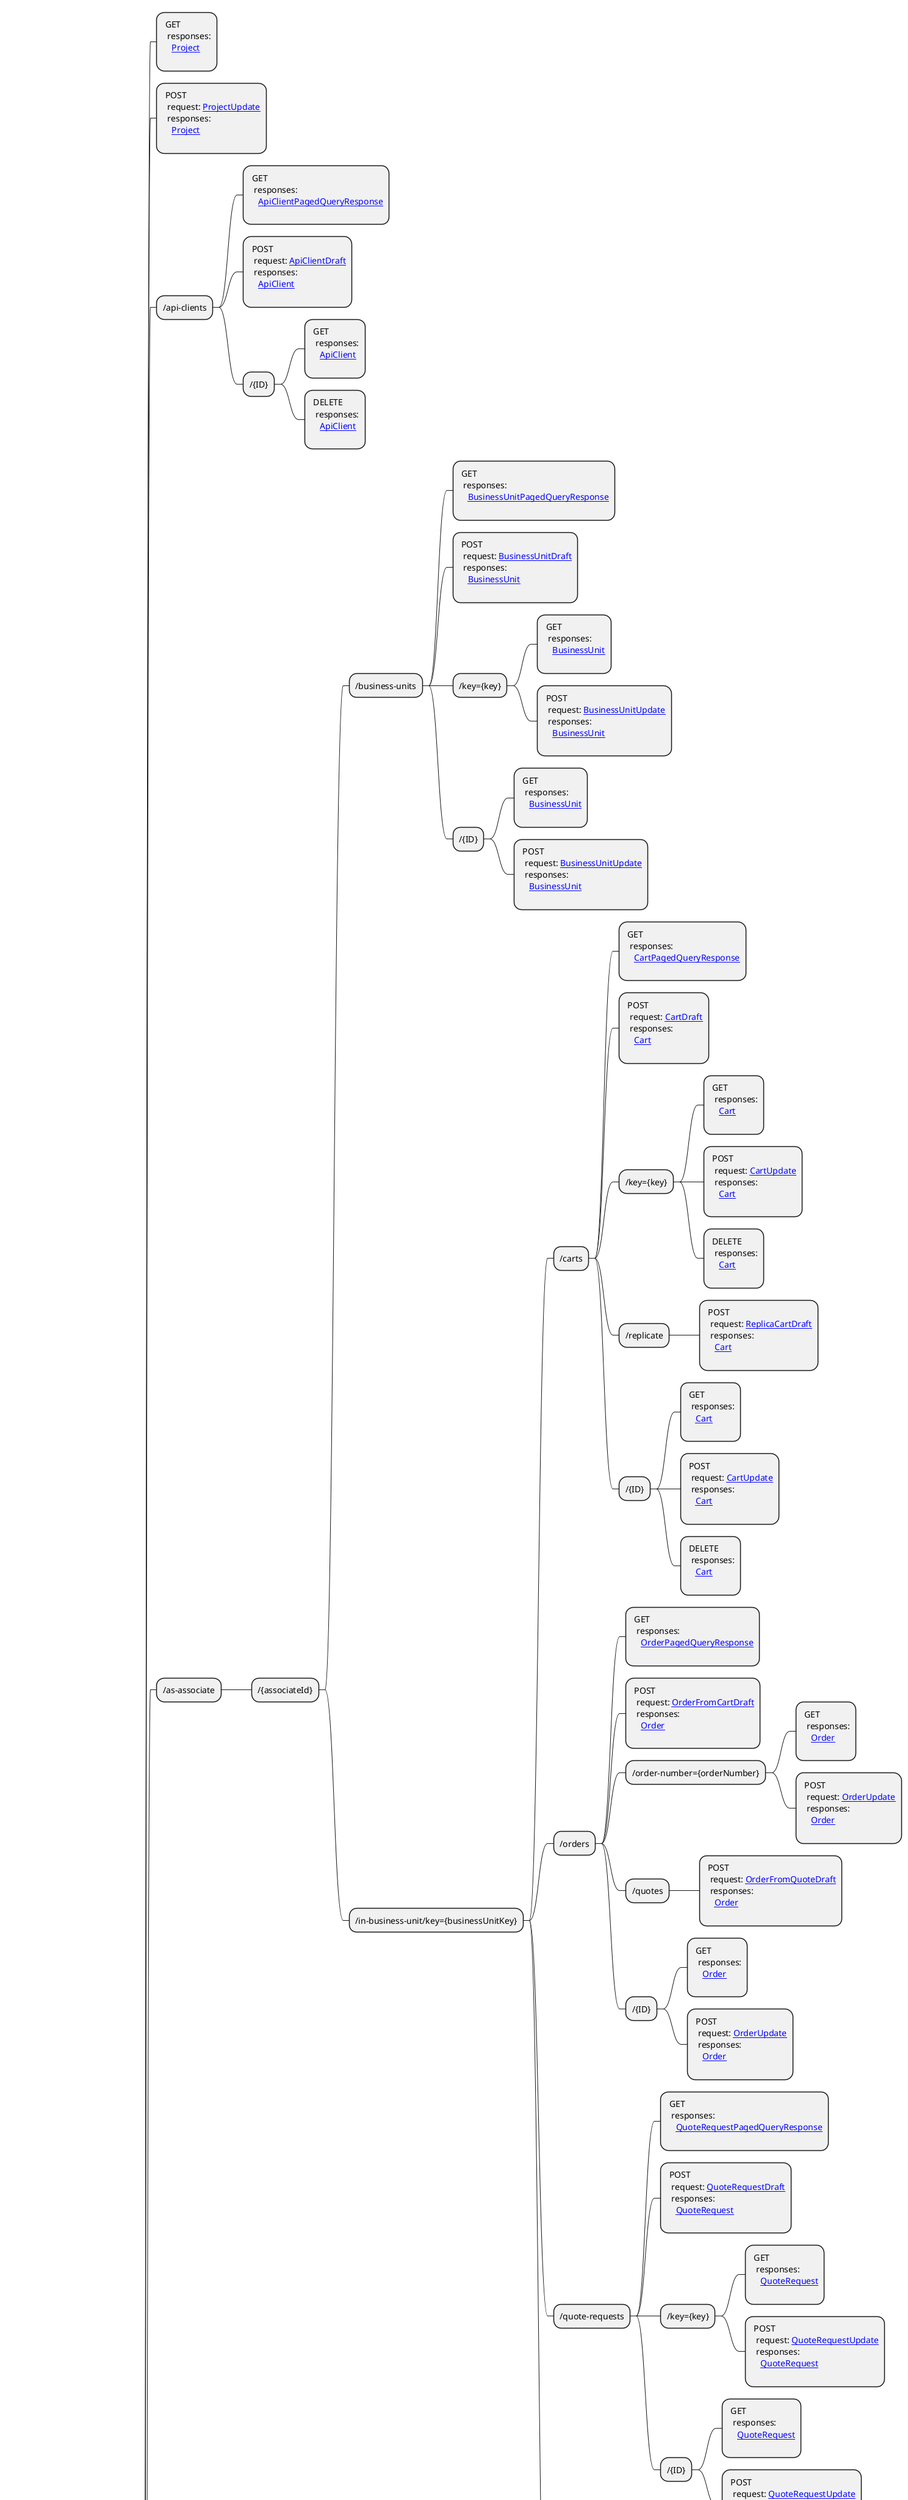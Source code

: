 @startmindmap

* Api
** /{projectKey}
***: GET
  responses:
    [[Project.svg Project]]
;
***: POST
  request: [[ProjectUpdate.svg ProjectUpdate]]
  responses:
    [[Project.svg Project]]
;
*** /api-clients
****: GET
  responses:
    [[ApiClientPagedQueryResponse.svg ApiClientPagedQueryResponse]]
;
****: POST
  request: [[ApiClientDraft.svg ApiClientDraft]]
  responses:
    [[ApiClient.svg ApiClient]]
;
**** /{ID}
*****: GET
  responses:
    [[ApiClient.svg ApiClient]]
;
*****: DELETE
  responses:
    [[ApiClient.svg ApiClient]]
;

*** /as-associate

**** /{associateId}

***** /business-units
******: GET
  responses:
    [[BusinessUnitPagedQueryResponse.svg BusinessUnitPagedQueryResponse]]
;
******: POST
  request: [[BusinessUnitDraft.svg BusinessUnitDraft]]
  responses:
    [[BusinessUnit.svg BusinessUnit]]
;
****** /key={key}
*******: GET
  responses:
    [[BusinessUnit.svg BusinessUnit]]
;
*******: POST
  request: [[BusinessUnitUpdate.svg BusinessUnitUpdate]]
  responses:
    [[BusinessUnit.svg BusinessUnit]]
;

****** /{ID}
*******: GET
  responses:
    [[BusinessUnit.svg BusinessUnit]]
;
*******: POST
  request: [[BusinessUnitUpdate.svg BusinessUnitUpdate]]
  responses:
    [[BusinessUnit.svg BusinessUnit]]
;

***** /in-business-unit/key={businessUnitKey}

****** /carts
*******: GET
  responses:
    [[CartPagedQueryResponse.svg CartPagedQueryResponse]]
;
*******: POST
  request: [[CartDraft.svg CartDraft]]
  responses:
    [[Cart.svg Cart]]
;
******* /key={key}
********: GET
  responses:
    [[Cart.svg Cart]]
;
********: POST
  request: [[CartUpdate.svg CartUpdate]]
  responses:
    [[Cart.svg Cart]]
;
********: DELETE
  responses:
    [[Cart.svg Cart]]
;

******* /replicate
********: POST
  request: [[ReplicaCartDraft.svg ReplicaCartDraft]]
  responses:
    [[Cart.svg Cart]]
;

******* /{ID}
********: GET
  responses:
    [[Cart.svg Cart]]
;
********: POST
  request: [[CartUpdate.svg CartUpdate]]
  responses:
    [[Cart.svg Cart]]
;
********: DELETE
  responses:
    [[Cart.svg Cart]]
;

****** /orders
*******: GET
  responses:
    [[OrderPagedQueryResponse.svg OrderPagedQueryResponse]]
;
*******: POST
  request: [[OrderFromCartDraft.svg OrderFromCartDraft]]
  responses:
    [[Order.svg Order]]
;
******* /order-number={orderNumber}
********: GET
  responses:
    [[Order.svg Order]]
;
********: POST
  request: [[OrderUpdate.svg OrderUpdate]]
  responses:
    [[Order.svg Order]]
;

******* /quotes
********: POST
  request: [[OrderFromQuoteDraft.svg OrderFromQuoteDraft]]
  responses:
    [[Order.svg Order]]
;

******* /{ID}
********: GET
  responses:
    [[Order.svg Order]]
;
********: POST
  request: [[OrderUpdate.svg OrderUpdate]]
  responses:
    [[Order.svg Order]]
;

****** /quote-requests
*******: GET
  responses:
    [[QuoteRequestPagedQueryResponse.svg QuoteRequestPagedQueryResponse]]
;
*******: POST
  request: [[QuoteRequestDraft.svg QuoteRequestDraft]]
  responses:
    [[QuoteRequest.svg QuoteRequest]]
;
******* /key={key}
********: GET
  responses:
    [[QuoteRequest.svg QuoteRequest]]
;
********: POST
  request: [[QuoteRequestUpdate.svg QuoteRequestUpdate]]
  responses:
    [[QuoteRequest.svg QuoteRequest]]
;

******* /{ID}
********: GET
  responses:
    [[QuoteRequest.svg QuoteRequest]]
;
********: POST
  request: [[QuoteRequestUpdate.svg QuoteRequestUpdate]]
  responses:
    [[QuoteRequest.svg QuoteRequest]]
;

****** /quotes
*******: GET
  responses:
    [[QuotePagedQueryResponse.svg QuotePagedQueryResponse]]
;
******* /key={key}
********: GET
  responses:
    [[Quote.svg Quote]]
;
********: POST
  request: [[QuoteUpdate.svg QuoteUpdate]]
  responses:
    [[Quote.svg Quote]]
;

******* /{ID}
********: GET
  responses:
    [[Quote.svg Quote]]
;
********: POST
  request: [[QuoteUpdate.svg QuoteUpdate]]
  responses:
    [[Quote.svg Quote]]
;

*** /associate-roles
****: GET
  responses:
    [[AssociateRolePagedQueryResponse.svg AssociateRolePagedQueryResponse]]
;
****: POST
  request: [[AssociateRoleDraft.svg AssociateRoleDraft]]
  responses:
    [[AssociateRole.svg AssociateRole]]
;
**** /key={key}
*****: GET
  responses:
    [[AssociateRole.svg AssociateRole]]
;
*****: POST
  request: [[AssociateRoleUpdate.svg AssociateRoleUpdate]]
  responses:
    [[AssociateRole.svg AssociateRole]]
;
*****: DELETE
  responses:
    [[AssociateRole.svg AssociateRole]]
;

**** /{ID}
*****: GET
  responses:
    [[AssociateRole.svg AssociateRole]]
;
*****: POST
  request: [[AssociateRoleUpdate.svg AssociateRoleUpdate]]
  responses:
    [[AssociateRole.svg AssociateRole]]
;
*****: DELETE
  responses:
    [[AssociateRole.svg AssociateRole]]
;

*** /attribute-groups
****: GET
  responses:
    [[AttributeGroupPagedQueryResponse.svg AttributeGroupPagedQueryResponse]]
;
****: POST
  request: [[AttributeGroupDraft.svg AttributeGroupDraft]]
  responses:
    [[AttributeGroup.svg AttributeGroup]]
;
**** /key={key}
*****: GET
  responses:
    [[AttributeGroup.svg AttributeGroup]]
;
*****: POST
  request: [[AttributeGroupUpdate.svg AttributeGroupUpdate]]
  responses:
    [[AttributeGroup.svg AttributeGroup]]
;
*****: DELETE
  responses:
    [[AttributeGroup.svg AttributeGroup]]
;

**** /{ID}
*****: GET
  responses:
    [[AttributeGroup.svg AttributeGroup]]
;
*****: POST
  request: [[AttributeGroupUpdate.svg AttributeGroupUpdate]]
  responses:
    [[AttributeGroup.svg AttributeGroup]]
;
*****: DELETE
  responses:
    [[AttributeGroup.svg AttributeGroup]]
;

*** /business-units
****: GET
  responses:
    [[BusinessUnitPagedQueryResponse.svg BusinessUnitPagedQueryResponse]]
;
****: POST
  request: [[BusinessUnitDraft.svg BusinessUnitDraft]]
  responses:
    [[BusinessUnit.svg BusinessUnit]]
;
**** /key={key}
*****: GET
  responses:
    [[BusinessUnit.svg BusinessUnit]]
;
*****: POST
  request: [[BusinessUnitUpdate.svg BusinessUnitUpdate]]
  responses:
    [[BusinessUnit.svg BusinessUnit]]
;
*****: DELETE
  responses:
    [[BusinessUnit.svg BusinessUnit]]
;

**** /{ID}
*****: GET
  responses:
    [[BusinessUnit.svg BusinessUnit]]
;
*****: POST
  request: [[BusinessUnitUpdate.svg BusinessUnitUpdate]]
  responses:
    [[BusinessUnit.svg BusinessUnit]]
;
*****: DELETE
  responses:
    [[BusinessUnit.svg BusinessUnit]]
;

*** /cart-discounts
****: GET
  responses:
    [[CartDiscountPagedQueryResponse.svg CartDiscountPagedQueryResponse]]
;
****: POST
  request: [[CartDiscountDraft.svg CartDiscountDraft]]
  responses:
    [[CartDiscount.svg CartDiscount]]
;
**** /key={key}
*****: GET
  responses:
    [[CartDiscount.svg CartDiscount]]
;
*****: POST
  request: [[CartDiscountUpdate.svg CartDiscountUpdate]]
  responses:
    [[CartDiscount.svg CartDiscount]]
;
*****: DELETE
  responses:
    [[CartDiscount.svg CartDiscount]]
;

**** /{ID}
*****: GET
  responses:
    [[CartDiscount.svg CartDiscount]]
;
*****: POST
  request: [[CartDiscountUpdate.svg CartDiscountUpdate]]
  responses:
    [[CartDiscount.svg CartDiscount]]
;
*****: DELETE
  responses:
    [[CartDiscount.svg CartDiscount]]
;

*** /carts
****: GET
  responses:
    [[CartPagedQueryResponse.svg CartPagedQueryResponse]]
;
****: POST
  request: [[CartDraft.svg CartDraft]]
  responses:
    [[Cart.svg Cart]]
;
**** /customer-id={customerId}
*****: GET
  responses:
    [[Cart.svg Cart]]
;

**** /key={key}
*****: GET
  responses:
    [[Cart.svg Cart]]
;
*****: POST
  request: [[CartUpdate.svg CartUpdate]]
  responses:
    [[Cart.svg Cart]]
;
*****: DELETE
  responses:
    [[Cart.svg Cart]]
;

**** /replicate
*****: POST
  request: [[ReplicaCartDraft.svg ReplicaCartDraft]]
  responses:
    [[Cart.svg Cart]]
;

**** /{ID}
*****: GET
  responses:
    [[Cart.svg Cart]]
;
*****: POST
  request: [[CartUpdate.svg CartUpdate]]
  responses:
    [[Cart.svg Cart]]
;
*****: DELETE
  responses:
    [[Cart.svg Cart]]
;

*** /categories
****: GET
  responses:
    [[CategoryPagedQueryResponse.svg CategoryPagedQueryResponse]]
;
****: POST
  request: [[CategoryDraft.svg CategoryDraft]]
  responses:
    [[Category.svg Category]]
;
**** /key={key}
*****: GET
  responses:
    [[Category.svg Category]]
;
*****: POST
  request: [[CategoryUpdate.svg CategoryUpdate]]
  responses:
    [[Category.svg Category]]
;
*****: DELETE
  responses:
    [[Category.svg Category]]
;

**** /{ID}
*****: GET
  responses:
    [[Category.svg Category]]
;
*****: POST
  request: [[CategoryUpdate.svg CategoryUpdate]]
  responses:
    [[Category.svg Category]]
;
*****: DELETE
  responses:
    [[Category.svg Category]]
;

*** /channels
****: GET
  responses:
    [[ChannelPagedQueryResponse.svg ChannelPagedQueryResponse]]
;
****: POST
  request: [[ChannelDraft.svg ChannelDraft]]
  responses:
    [[Channel.svg Channel]]
;
**** /{ID}
*****: GET
  responses:
    [[Channel.svg Channel]]
;
*****: POST
  request: [[ChannelUpdate.svg ChannelUpdate]]
  responses:
    [[Channel.svg Channel]]
;
*****: DELETE
  responses:
    [[Channel.svg Channel]]
;

*** /custom-objects
****: GET
  responses:
    [[CustomObjectPagedQueryResponse.svg CustomObjectPagedQueryResponse]]
;
****: POST
  request: [[CustomObjectDraft.svg CustomObjectDraft]]
  responses:
    [[CustomObject.svg CustomObject]]
;
**** /{container}
*****: GET
  responses:
    [[CustomObjectPagedQueryResponse.svg CustomObjectPagedQueryResponse]]
;

**** /{container}/{key}
*****: GET
  responses:
    [[CustomObject.svg CustomObject]]
;
*****: DELETE
  responses:
    [[CustomObject.svg CustomObject]]
;

*** /customer-groups
****: GET
  responses:
    [[CustomerGroupPagedQueryResponse.svg CustomerGroupPagedQueryResponse]]
;
****: POST
  request: [[CustomerGroupDraft.svg CustomerGroupDraft]]
  responses:
    [[CustomerGroup.svg CustomerGroup]]
;
**** /key={key}
*****: GET
  responses:
    [[CustomerGroup.svg CustomerGroup]]
;
*****: POST
  request: [[CustomerGroupUpdate.svg CustomerGroupUpdate]]
  responses:
    [[CustomerGroup.svg CustomerGroup]]
;
*****: DELETE
  responses:
    [[CustomerGroup.svg CustomerGroup]]
;

**** /{ID}
*****: GET
  responses:
    [[CustomerGroup.svg CustomerGroup]]
;
*****: POST
  request: [[CustomerGroupUpdate.svg CustomerGroupUpdate]]
  responses:
    [[CustomerGroup.svg CustomerGroup]]
;
*****: DELETE
  responses:
    [[CustomerGroup.svg CustomerGroup]]
;

*** /customers
****: GET
  responses:
    [[CustomerPagedQueryResponse.svg CustomerPagedQueryResponse]]
;
****: POST
  request: [[CustomerDraft.svg CustomerDraft]]
  responses:
    [[CustomerSignInResult.svg CustomerSignInResult]]
;
**** /email-token
*****: POST
  request: [[CustomerCreateEmailToken.svg CustomerCreateEmailToken]]
  responses:
    [[CustomerToken.svg CustomerToken]]
;

**** /email-token={emailToken}
*****: GET
  responses:
    [[Customer.svg Customer]]
;

**** /email/confirm
*****: POST
  request: [[CustomerEmailVerify.svg CustomerEmailVerify]]
  responses:
    [[Customer.svg Customer]]
;

**** /key={key}
*****: GET
  responses:
    [[Customer.svg Customer]]
;
*****: POST
  request: [[CustomerUpdate.svg CustomerUpdate]]
  responses:
    [[Customer.svg Customer]]
;
*****: DELETE
  responses:
    [[Customer.svg Customer]]
;

**** /password
*****: POST
  request: [[CustomerChangePassword.svg CustomerChangePassword]]
  responses:
    [[Customer.svg Customer]]
;

**** /password-token
*****: POST
  request: [[CustomerCreatePasswordResetToken.svg CustomerCreatePasswordResetToken]]
  responses:
    [[CustomerToken.svg CustomerToken]]
;

**** /password-token={passwordToken}
*****: GET
  responses:
    [[Customer.svg Customer]]
;

**** /password/reset
*****: POST
  request: [[CustomerResetPassword.svg CustomerResetPassword]]
  responses:
    [[Customer.svg Customer]]
;

**** /{ID}
*****: GET
  responses:
    [[Customer.svg Customer]]
;
*****: POST
  request: [[CustomerUpdate.svg CustomerUpdate]]
  responses:
    [[Customer.svg Customer]]
;
*****: DELETE
  responses:
    [[Customer.svg Customer]]
;

*** /discount-codes
****: GET
  responses:
    [[DiscountCodePagedQueryResponse.svg DiscountCodePagedQueryResponse]]
;
****: POST
  request: [[DiscountCodeDraft.svg DiscountCodeDraft]]
  responses:
    [[DiscountCode.svg DiscountCode]]
;
**** /{ID}
*****: GET
  responses:
    [[DiscountCode.svg DiscountCode]]
;
*****: POST
  request: [[DiscountCodeUpdate.svg DiscountCodeUpdate]]
  responses:
    [[DiscountCode.svg DiscountCode]]
;
*****: DELETE
  responses:
    [[DiscountCode.svg DiscountCode]]
;

*** /extensions
****: GET
  responses:
    [[ExtensionPagedQueryResponse.svg ExtensionPagedQueryResponse]]
;
****: POST
  request: [[ExtensionDraft.svg ExtensionDraft]]
  responses:
    [[Extension.svg Extension]]
;
**** /key={key}
*****: GET
  responses:
    [[Extension.svg Extension]]
;
*****: POST
  request: [[ExtensionUpdate.svg ExtensionUpdate]]
  responses:
    [[Extension.svg Extension]]
;
*****: DELETE
  responses:
    [[Extension.svg Extension]]
;

**** /{ID}
*****: GET
  responses:
    [[Extension.svg Extension]]
;
*****: POST
  request: [[ExtensionUpdate.svg ExtensionUpdate]]
  responses:
    [[Extension.svg Extension]]
;
*****: DELETE
  responses:
    [[Extension.svg Extension]]
;

*** /graphql
****: POST
  request: [[GraphQLRequest.svg GraphQLRequest]]
  responses:
    [[GraphQLResponse.svg GraphQLResponse]]
;

*** /in-business-unit/key={businessUnitKey}

**** /me

***** /customers
******: POST
  request: [[MyBusinessUnitAssociateDraft.svg MyBusinessUnitAssociateDraft]]
  responses:
    [[CustomerSignInResult.svg CustomerSignInResult]]
;

*** /in-store/key={storeKey}

**** /cart-discounts
*****: GET
  responses:
    [[CartDiscount.svg CartDiscount]]
;
*****: POST
  request: [[CartDiscountDraft.svg CartDiscountDraft]]
  responses:
    [[CartDiscount.svg CartDiscount]]
;
***** /key={key}
******: GET
  responses:
    [[CartDiscount.svg CartDiscount]]
;
******: POST
  request: [[CartDiscountUpdate.svg CartDiscountUpdate]]
  responses:
    [[CartDiscount.svg CartDiscount]]
;
******: DELETE
  responses:
    [[CartDiscount.svg CartDiscount]]
;

***** /{ID}
******: GET
  responses:
    [[CartDiscount.svg CartDiscount]]
;
******: POST
  request: [[CartDiscountUpdate.svg CartDiscountUpdate]]
  responses:
    [[CartDiscount.svg CartDiscount]]
;
******: DELETE
  responses:
    [[CartDiscount.svg CartDiscount]]
;

**** /carts
*****: GET
  responses:
    [[CartPagedQueryResponse.svg CartPagedQueryResponse]]
;
*****: POST
  request: [[CartDraft.svg CartDraft]]
  responses:
    [[Cart.svg Cart]]
;
***** /customer-id={customerId}
******: GET
  responses:
    [[Cart.svg Cart]]
;

***** /key={key}
******: GET
  responses:
    [[Cart.svg Cart]]
;
******: POST
  request: [[CartUpdate.svg CartUpdate]]
  responses:
    [[Cart.svg Cart]]
;
******: DELETE
  responses:
    [[Cart.svg Cart]]
;

***** /replicate
******: POST
  request: [[ReplicaCartDraft.svg ReplicaCartDraft]]
  responses:
    [[Cart.svg Cart]]
;

***** /{ID}
******: GET
  responses:
    [[Cart.svg Cart]]
;
******: POST
  request: [[CartUpdate.svg CartUpdate]]
  responses:
    [[Cart.svg Cart]]
;
******: DELETE
  responses:
    [[Cart.svg Cart]]
;

**** /customers
*****: GET
  responses:
    [[CustomerPagedQueryResponse.svg CustomerPagedQueryResponse]]
;
*****: POST
  request: [[CustomerDraft.svg CustomerDraft]]
  responses:
    [[CustomerSignInResult.svg CustomerSignInResult]]
;
***** /email-token
******: POST
  request: [[CustomerCreateEmailToken.svg CustomerCreateEmailToken]]
  responses:
    [[CustomerToken.svg CustomerToken]]
;

***** /email-token={emailToken}
******: GET
  responses:
    [[Customer.svg Customer]]
;

***** /email/confirm
******: POST
  request: [[CustomerEmailVerify.svg CustomerEmailVerify]]
  responses:
    [[Customer.svg Customer]]
;

***** /key={key}
******: GET
  responses:
    [[Customer.svg Customer]]
;
******: POST
  request: [[CustomerUpdate.svg CustomerUpdate]]
  responses:
    [[Customer.svg Customer]]
;
******: DELETE
  responses:
    [[Customer.svg Customer]]
;

***** /password
******: POST
  request: [[CustomerChangePassword.svg CustomerChangePassword]]
  responses:
    [[Customer.svg Customer]]
;

***** /password-token
******: POST
  request: [[CustomerCreatePasswordResetToken.svg CustomerCreatePasswordResetToken]]
  responses:
    [[CustomerToken.svg CustomerToken]]
;

***** /password-token={passwordToken}
******: GET
  responses:
    [[Customer.svg Customer]]
;

***** /password/reset
******: POST
  request: [[CustomerResetPassword.svg CustomerResetPassword]]
  responses:
    [[Customer.svg Customer]]
;

***** /{ID}
******: GET
  responses:
    [[Customer.svg Customer]]
;
******: POST
  request: [[CustomerUpdate.svg CustomerUpdate]]
  responses:
    [[Customer.svg Customer]]
;
******: DELETE
  responses:
    [[Customer.svg Customer]]
;

**** /login
*****: POST
  request: [[CustomerSignin.svg CustomerSignin]]
  responses:
    [[CustomerSignInResult.svg CustomerSignInResult]]
;

**** /me
*****: GET
  responses:
    [[Customer.svg Customer]]
;
*****: POST
  request: [[MyCustomerUpdate.svg MyCustomerUpdate]]
  responses:
    [[Customer.svg Customer]]
;
*****: DELETE
  responses:
    [[Customer.svg Customer]]
;
***** /active-cart
******: GET
  responses:
    [[Cart.svg Cart]]
;

***** /carts
******: GET
  responses:
    [[CartPagedQueryResponse.svg CartPagedQueryResponse]]
;
******: POST
  request: [[MyCartDraft.svg MyCartDraft]]
  responses:
    [[Cart.svg Cart]]
;
****** /{ID}
*******: GET
  responses:
    [[Cart.svg Cart]]
;
*******: POST
  request: [[MyCartUpdate.svg MyCartUpdate]]
  responses:
    [[Cart.svg Cart]]
;
*******: DELETE
  responses:
    [[Cart.svg Cart]]
;

***** /email/confirm
******: POST
  request: [[MyCustomerEmailVerify.svg MyCustomerEmailVerify]]
  responses:
    [[Customer.svg Customer]]
;

***** /login
******: POST
  request: [[MyCustomerSignin.svg MyCustomerSignin]]
  responses:
    [[CustomerSignInResult.svg CustomerSignInResult]]
;

***** /orders
******: GET
  responses:
    [[OrderPagedQueryResponse.svg OrderPagedQueryResponse]]
;
******: POST
  request: [[MyOrderFromCartDraft.svg MyOrderFromCartDraft]]
  responses:
    [[Order.svg Order]]
;
****** /{ID}
*******: GET
  responses:
    [[Order.svg Order]]
;

***** /password
******: POST
  request: [[MyCustomerChangePassword.svg MyCustomerChangePassword]]
  responses:
    [[Customer.svg Customer]]
;
****** /reset
*******: POST
  request: [[MyCustomerResetPassword.svg MyCustomerResetPassword]]
  responses:
    [[Customer.svg Customer]]
;

***** /shopping-lists
******: GET
  responses:
    [[ShoppingListPagedQueryResponse.svg ShoppingListPagedQueryResponse]]
;
******: POST
  request: [[MyShoppingListDraft.svg MyShoppingListDraft]]
  responses:
    [[ShoppingList.svg ShoppingList]]
;
****** /key={key}
*******: GET
  responses:
    [[ShoppingList.svg ShoppingList]]
;
*******: POST
  request: [[MyShoppingListUpdate.svg MyShoppingListUpdate]]
  responses:
    [[ShoppingList.svg ShoppingList]]
;
*******: DELETE
  responses:
    [[ShoppingList.svg ShoppingList]]
;

****** /{ID}
*******: GET
  responses:
    [[ShoppingList.svg ShoppingList]]
;
*******: POST
  request: [[MyShoppingListUpdate.svg MyShoppingListUpdate]]
  responses:
    [[ShoppingList.svg ShoppingList]]
;
*******: DELETE
  responses:
    [[ShoppingList.svg ShoppingList]]
;

***** /signup
******: POST
  request: [[MyCustomerDraft.svg MyCustomerDraft]]
  responses:
    [[CustomerSignInResult.svg CustomerSignInResult]]
;

**** /orders
*****: GET
  responses:
    [[OrderPagedQueryResponse.svg OrderPagedQueryResponse]]
;
*****: POST
  request: [[OrderFromCartDraft.svg OrderFromCartDraft]]
  responses:
    [[Order.svg Order]]
;
***** /order-number={orderNumber}
******: GET
  responses:
    [[Order.svg Order]]
;
******: POST
  request: [[OrderUpdate.svg OrderUpdate]]
  responses:
    [[Order.svg Order]]
;
******: DELETE
  responses:
    [[Order.svg Order]]
;

***** /{ID}
******: GET
  responses:
    [[Order.svg Order]]
;
******: POST
  request: [[OrderUpdate.svg OrderUpdate]]
  responses:
    [[Order.svg Order]]
;
******: DELETE
  responses:
    [[Order.svg Order]]
;

**** /product-projections

***** /key={key}
******: GET
  responses:
    [[ProductProjection.svg ProductProjection]]
;

***** /{ID}
******: GET
  responses:
    [[ProductProjection.svg ProductProjection]]
;

**** /product-selection-assignments
*****: GET
  responses:
    [[ProductsInStorePagedQueryResponse.svg ProductsInStorePagedQueryResponse]]
;

**** /shipping-methods

***** /matching-cart
******: GET
  responses:
    [[ShippingMethodPagedQueryResponse.svg ShippingMethodPagedQueryResponse]]
;

**** /shopping-lists
*****: GET
  responses:
    [[ShoppingListPagedQueryResponse.svg ShoppingListPagedQueryResponse]]
;
*****: POST
  request: [[ShoppingListDraft.svg ShoppingListDraft]]
  responses:
    [[ShoppingList.svg ShoppingList]]
;
***** /key={key}
******: GET
  responses:
    [[ShoppingList.svg ShoppingList]]
;
******: POST
  request: [[ShoppingListUpdate.svg ShoppingListUpdate]]
  responses:
    [[ShoppingList.svg ShoppingList]]
;
******: DELETE
  responses:
    [[ShoppingList.svg ShoppingList]]
;

***** /{ID}
******: GET
  responses:
    [[ShoppingList.svg ShoppingList]]
;
******: POST
  request: [[ShoppingListUpdate.svg ShoppingListUpdate]]
  responses:
    [[ShoppingList.svg ShoppingList]]
;
******: DELETE
  responses:
    [[ShoppingList.svg ShoppingList]]
;

*** /inventory
****: GET
  responses:
    [[InventoryPagedQueryResponse.svg InventoryPagedQueryResponse]]
;
****: POST
  request: [[InventoryEntryDraft.svg InventoryEntryDraft]]
  responses:
    [[InventoryEntry.svg InventoryEntry]]
;
**** /key={key}
*****: GET
  responses:
    [[InventoryEntry.svg InventoryEntry]]
;
*****: POST
  request: [[InventoryEntryUpdate.svg InventoryEntryUpdate]]
  responses:
    [[InventoryEntry.svg InventoryEntry]]
;
*****: DELETE
  responses:
    [[InventoryEntry.svg InventoryEntry]]
;

**** /{ID}
*****: GET
  responses:
    [[InventoryEntry.svg InventoryEntry]]
;
*****: POST
  request: [[InventoryEntryUpdate.svg InventoryEntryUpdate]]
  responses:
    [[InventoryEntry.svg InventoryEntry]]
;
*****: DELETE
  responses:
    [[InventoryEntry.svg InventoryEntry]]
;

*** /login
****: POST
  request: [[CustomerSignin.svg CustomerSignin]]
  responses:
    [[CustomerSignInResult.svg CustomerSignInResult]]
;

*** /me
****: GET
  responses:
    [[Customer.svg Customer]]
;
****: POST
  request: [[MyCustomerUpdate.svg MyCustomerUpdate]]
  responses:
    [[Customer.svg Customer]]
;
****: DELETE
  responses:
    [[Customer.svg Customer]]
;
**** /active-cart
*****: GET
  responses:
    [[Cart.svg Cart]]
;

**** /business-units
*****: GET
  responses:
    [[BusinessUnitPagedQueryResponse.svg BusinessUnitPagedQueryResponse]]
;
*****: POST
  request: [[MyBusinessUnitDraft.svg MyBusinessUnitDraft]]
  responses:
    [[BusinessUnit.svg BusinessUnit]]
;
***** /key={key}
******: GET
  responses:
    [[BusinessUnit.svg BusinessUnit]]
;
******: POST
  request: [[MyBusinessUnitUpdate.svg MyBusinessUnitUpdate]]
  responses:
    [[BusinessUnit.svg BusinessUnit]]
;
******: DELETE
  responses:
    [[BusinessUnit.svg BusinessUnit]]
;

***** /{ID}
******: GET
  responses:
    [[BusinessUnit.svg BusinessUnit]]
;
******: POST
  request: [[MyBusinessUnitUpdate.svg MyBusinessUnitUpdate]]
  responses:
    [[BusinessUnit.svg BusinessUnit]]
;
******: DELETE
  responses:
    [[BusinessUnit.svg BusinessUnit]]
;

**** /carts
*****: GET
  responses:
    [[CartPagedQueryResponse.svg CartPagedQueryResponse]]
;
*****: POST
  request: [[MyCartDraft.svg MyCartDraft]]
  responses:
    [[Cart.svg Cart]]
;
***** /key={key}
******: GET
  responses:
    [[Cart.svg Cart]]
;
******: POST
  request: [[MyCartUpdate.svg MyCartUpdate]]
  responses:
    [[Cart.svg Cart]]
;
******: DELETE
  responses:
    [[Cart.svg Cart]]
;

***** /replicate
******: POST
  request: [[ReplicaMyCartDraft.svg ReplicaMyCartDraft]]
  responses:
    [[Cart.svg Cart]]
;

***** /{ID}
******: GET
  responses:
    [[Cart.svg Cart]]
;
******: POST
  request: [[MyCartUpdate.svg MyCartUpdate]]
  responses:
    [[Cart.svg Cart]]
;
******: DELETE
  responses:
    [[Cart.svg Cart]]
;

**** /email/confirm
*****: POST
  request: [[MyCustomerEmailVerify.svg MyCustomerEmailVerify]]
  responses:
    [[Customer.svg Customer]]
;

**** /login
*****: POST
  request: [[MyCustomerSignin.svg MyCustomerSignin]]
  responses:
    [[CustomerSignInResult.svg CustomerSignInResult]]
;

**** /orders
*****: GET
  responses:
    [[OrderPagedQueryResponse.svg OrderPagedQueryResponse]]
;
*****: POST
  request: [[MyOrderFromCartDraft.svg MyOrderFromCartDraft]]
  responses:
    [[Order.svg Order]]
;
***** /quotes
******: POST
  request: [[MyOrderFromQuoteDraft.svg MyOrderFromQuoteDraft]]
  responses:
    [[Order.svg Order]]
;

***** /{ID}
******: GET
  responses:
    [[Order.svg Order]]
;

**** /password
*****: POST
  request: [[MyCustomerChangePassword.svg MyCustomerChangePassword]]
  responses:
    [[Customer.svg Customer]]
;
***** /reset
******: POST
  request: [[MyCustomerResetPassword.svg MyCustomerResetPassword]]
  responses:
    [[Customer.svg Customer]]
;

**** /payments
*****: GET
  responses:
    [[MyPaymentPagedQueryResponse.svg MyPaymentPagedQueryResponse]]
;
*****: POST
  request: [[MyPaymentDraft.svg MyPaymentDraft]]
  responses:
    [[MyPayment.svg MyPayment]]
;
***** /key={key}
******: GET
  responses:
    [[MyPayment.svg MyPayment]]
;
******: POST
  request: [[MyPaymentUpdate.svg MyPaymentUpdate]]
  responses:
    [[MyPayment.svg MyPayment]]
;
******: DELETE
  responses:
    [[MyPayment.svg MyPayment]]
;

***** /{ID}
******: GET
  responses:
    [[MyPayment.svg MyPayment]]
;
******: POST
  request: [[MyPaymentUpdate.svg MyPaymentUpdate]]
  responses:
    [[MyPayment.svg MyPayment]]
;
******: DELETE
  responses:
    [[MyPayment.svg MyPayment]]
;

**** /quote-requests
*****: GET
  responses:
    [[QuoteRequestPagedQueryResponse.svg QuoteRequestPagedQueryResponse]]
;
*****: POST
  request: [[MyQuoteRequestDraft.svg MyQuoteRequestDraft]]
  responses:
    [[QuoteRequest.svg QuoteRequest]]
;
***** /key={key}
******: POST
  request: [[MyQuoteRequestUpdate.svg MyQuoteRequestUpdate]]
  responses:
    [[QuoteRequest.svg QuoteRequest]]
;
******: DELETE
  responses:
    [[QuoteRequest.svg QuoteRequest]]
;
******: GET
  responses:
    [[QuoteRequest.svg QuoteRequest]]
;

***** /{ID}
******: POST
  request: [[MyQuoteRequestUpdate.svg MyQuoteRequestUpdate]]
  responses:
    [[QuoteRequest.svg QuoteRequest]]
;
******: DELETE
  responses:
    [[QuoteRequest.svg QuoteRequest]]
;
******: GET
  responses:
    [[QuoteRequest.svg QuoteRequest]]
;

**** /quotes
*****: GET
  responses:
    [[QuotePagedQueryResponse.svg QuotePagedQueryResponse]]
;
***** /key={key}
******: GET
  responses:
    [[Quote.svg Quote]]
;
******: POST
  request: [[MyQuoteUpdate.svg MyQuoteUpdate]]
  responses:
    [[Quote.svg Quote]]
;

***** /{ID}
******: GET
  responses:
    [[Quote.svg Quote]]
;
******: POST
  request: [[MyQuoteUpdate.svg MyQuoteUpdate]]
  responses:
    [[Quote.svg Quote]]
;

**** /shopping-lists
*****: GET
  responses:
    [[ShoppingListPagedQueryResponse.svg ShoppingListPagedQueryResponse]]
;
*****: POST
  request: [[MyShoppingListDraft.svg MyShoppingListDraft]]
  responses:
    [[ShoppingList.svg ShoppingList]]
;
***** /key={key}
******: GET
  responses:
    [[ShoppingList.svg ShoppingList]]
;
******: POST
  request: [[MyShoppingListUpdate.svg MyShoppingListUpdate]]
  responses:
    [[ShoppingList.svg ShoppingList]]
;
******: DELETE
  responses:
    [[ShoppingList.svg ShoppingList]]
;

***** /{ID}
******: GET
  responses:
    [[ShoppingList.svg ShoppingList]]
;
******: POST
  request: [[MyShoppingListUpdate.svg MyShoppingListUpdate]]
  responses:
    [[ShoppingList.svg ShoppingList]]
;
******: DELETE
  responses:
    [[ShoppingList.svg ShoppingList]]
;

**** /signup
*****: POST
  request: [[MyCustomerDraft.svg MyCustomerDraft]]
  responses:
    [[CustomerSignInResult.svg CustomerSignInResult]]
;

*** /messages
****: GET
  responses:
    [[MessagePagedQueryResponse.svg MessagePagedQueryResponse]]
;
**** /{ID}
*****: GET
  responses:
    [[Message.svg Message]]
;

*** /orders
****: GET
  responses:
    [[OrderPagedQueryResponse.svg OrderPagedQueryResponse]]
;
****: POST
  request: [[OrderFromCartDraft.svg OrderFromCartDraft]]
  responses:
    [[Order.svg Order]]
;
**** /edits
*****: GET
  responses:
    [[OrderEditPagedQueryResponse.svg OrderEditPagedQueryResponse]]
;
*****: POST
  request: [[OrderEditDraft.svg OrderEditDraft]]
  responses:
    [[OrderEdit.svg OrderEdit]]
;
***** /key={key}
******: GET
  responses:
    [[OrderEdit.svg OrderEdit]]
;
******: POST
  request: [[OrderEditUpdate.svg OrderEditUpdate]]
  responses:
    [[OrderEdit.svg OrderEdit]]
;
******: DELETE
  responses:
    [[OrderEdit.svg OrderEdit]]
;

***** /{ID}
******: GET
  responses:
    [[OrderEdit.svg OrderEdit]]
;
******: POST
  request: [[OrderEditUpdate.svg OrderEditUpdate]]
  responses:
    [[OrderEdit.svg OrderEdit]]
;
******: DELETE
  responses:
    [[OrderEdit.svg OrderEdit]]
;
****** /apply
*******: POST
  request: [[OrderEditApply.svg OrderEditApply]]
  responses:
    [[OrderEdit.svg OrderEdit]]
;

**** /import
*****: POST
  request: [[OrderImportDraft.svg OrderImportDraft]]
  responses:
    [[Order.svg Order]]
;

**** /order-number={orderNumber}
*****: GET
  responses:
    [[Order.svg Order]]
;
*****: POST
  request: [[OrderUpdate.svg OrderUpdate]]
  responses:
    [[Order.svg Order]]
;
*****: DELETE
  responses:
    [[Order.svg Order]]
;

**** /quotes
*****: POST
  request: [[OrderFromQuoteDraft.svg OrderFromQuoteDraft]]
  responses:
    [[Order.svg Order]]
;

**** /search
*****: POST
  request: [[OrderSearchRequest.svg OrderSearchRequest]]
  responses:
    [[OrderPagedSearchResponse.svg OrderPagedSearchResponse]]
;
*****: HEAD
  responses:
    
;

**** /{ID}
*****: GET
  responses:
    [[Order.svg Order]]
;
*****: POST
  request: [[OrderUpdate.svg OrderUpdate]]
  responses:
    [[Order.svg Order]]
;
*****: DELETE
  responses:
    [[Order.svg Order]]
;

*** /payments
****: GET
  responses:
    [[PaymentPagedQueryResponse.svg PaymentPagedQueryResponse]]
;
****: POST
  request: [[PaymentDraft.svg PaymentDraft]]
  responses:
    [[Payment.svg Payment]]
;
**** /key={key}
*****: GET
  responses:
    [[Payment.svg Payment]]
;
*****: POST
  request: [[PaymentUpdate.svg PaymentUpdate]]
  responses:
    [[Payment.svg Payment]]
;
*****: DELETE
  responses:
    [[Payment.svg Payment]]
;

**** /{ID}
*****: GET
  responses:
    [[Payment.svg Payment]]
;
*****: POST
  request: [[PaymentUpdate.svg PaymentUpdate]]
  responses:
    [[Payment.svg Payment]]
;
*****: DELETE
  responses:
    [[Payment.svg Payment]]
;

*** /product-discounts
****: GET
  responses:
    [[ProductDiscountPagedQueryResponse.svg ProductDiscountPagedQueryResponse]]
;
****: POST
  request: [[ProductDiscountDraft.svg ProductDiscountDraft]]
  responses:
    [[ProductDiscount.svg ProductDiscount]]
;
**** /key={key}
*****: GET
  responses:
    [[ProductDiscount.svg ProductDiscount]]
;
*****: POST
  request: [[ProductDiscountUpdate.svg ProductDiscountUpdate]]
  responses:
    [[ProductDiscount.svg ProductDiscount]]
;
*****: DELETE
  responses:
    [[ProductDiscount.svg ProductDiscount]]
;

**** /matching
*****: POST
  request: [[ProductDiscountMatchQuery.svg ProductDiscountMatchQuery]]
  responses:
    [[ProductDiscount.svg ProductDiscount]]
;

**** /{ID}
*****: GET
  responses:
    [[ProductDiscount.svg ProductDiscount]]
;
*****: POST
  request: [[ProductDiscountUpdate.svg ProductDiscountUpdate]]
  responses:
    [[ProductDiscount.svg ProductDiscount]]
;
*****: DELETE
  responses:
    [[ProductDiscount.svg ProductDiscount]]
;

*** /product-projections
****: GET
  responses:
    [[ProductProjectionPagedQueryResponse.svg ProductProjectionPagedQueryResponse]]
;
**** /key={key}
*****: GET
  responses:
    [[ProductProjection.svg ProductProjection]]
;

**** /search
*****: POST
  request: String
  responses:
    [[ProductProjectionPagedSearchResponse.svg ProductProjectionPagedSearchResponse]]
;
*****: GET
  responses:
    [[ProductProjectionPagedSearchResponse.svg ProductProjectionPagedSearchResponse]]
;

**** /suggest
*****: GET
  responses:
    [[SuggestionResult.svg SuggestionResult]]
;

**** /{ID}
*****: GET
  responses:
    [[ProductProjection.svg ProductProjection]]
;

*** /product-selections
****: GET
  responses:
    [[ProductSelectionPagedQueryResponse.svg ProductSelectionPagedQueryResponse]]
;
****: POST
  request: [[ProductSelectionDraft.svg ProductSelectionDraft]]
  responses:
    [[ProductSelection.svg ProductSelection]]
;
**** /key={key}
*****: GET
  responses:
    [[ProductSelection.svg ProductSelection]]
;
*****: POST
  request: [[ProductSelectionUpdate.svg ProductSelectionUpdate]]
  responses:
    [[ProductSelection.svg ProductSelection]]
;
*****: DELETE
  responses:
    [[ProductSelection.svg ProductSelection]]
;
***** /products
******: GET
  responses:
    [[ProductSelectionProductPagedQueryResponse.svg ProductSelectionProductPagedQueryResponse]]
;

**** /{ID}
*****: GET
  responses:
    [[ProductSelection.svg ProductSelection]]
;
*****: POST
  request: [[ProductSelectionUpdate.svg ProductSelectionUpdate]]
  responses:
    [[ProductSelection.svg ProductSelection]]
;
*****: DELETE
  responses:
    [[ProductSelection.svg ProductSelection]]
;
***** /products
******: GET
  responses:
    [[ProductSelectionProductPagedQueryResponse.svg ProductSelectionProductPagedQueryResponse]]
;

*** /product-types
****: GET
  responses:
    [[ProductTypePagedQueryResponse.svg ProductTypePagedQueryResponse]]
;
****: HEAD
  responses:
    
;
****: POST
  request: [[ProductTypeDraft.svg ProductTypeDraft]]
  responses:
    [[ProductType.svg ProductType]]
;
**** /key={key}
*****: GET
  responses:
    [[ProductType.svg ProductType]]
;
*****: HEAD
  responses:
    
;
*****: POST
  request: [[ProductTypeUpdate.svg ProductTypeUpdate]]
  responses:
    [[ProductType.svg ProductType]]
;
*****: DELETE
  responses:
    [[ProductType.svg ProductType]]
;

**** /{ID}
*****: GET
  responses:
    [[ProductType.svg ProductType]]
;
*****: HEAD
  responses:
    
;
*****: POST
  request: [[ProductTypeUpdate.svg ProductTypeUpdate]]
  responses:
    [[ProductType.svg ProductType]]
;
*****: DELETE
  responses:
    [[ProductType.svg ProductType]]
;

*** /products
****: GET
  responses:
    [[ProductPagedQueryResponse.svg ProductPagedQueryResponse]]
;
****: HEAD
  responses:
    
;
****: POST
  request: [[ProductDraft.svg ProductDraft]]
  responses:
    [[Product.svg Product]]
;
**** /key={key}
*****: GET
  responses:
    [[Product.svg Product]]
;
*****: HEAD
  responses:
    
;
*****: POST
  request: [[ProductUpdate.svg ProductUpdate]]
  responses:
    [[Product.svg Product]]
;
*****: DELETE
  responses:
    [[Product.svg Product]]
;
***** /product-selections
******: GET
  responses:
    [[AssignedProductSelectionPagedQueryResponse.svg AssignedProductSelectionPagedQueryResponse]]
;

**** /{ID}
*****: GET
  responses:
    [[Product.svg Product]]
;
*****: HEAD
  responses:
    
;
*****: POST
  request: [[ProductUpdate.svg ProductUpdate]]
  responses:
    [[Product.svg Product]]
;
*****: DELETE
  responses:
    [[Product.svg Product]]
;
***** /images
******: POST
  request: [[File.svg File]]
  responses:
    [[Product.svg Product]]
;

***** /product-selections
******: GET
  responses:
    [[AssignedProductSelectionPagedQueryResponse.svg AssignedProductSelectionPagedQueryResponse]]
;

*** /quote-requests
****: GET
  responses:
    [[QuoteRequestPagedQueryResponse.svg QuoteRequestPagedQueryResponse]]
;
****: POST
  request: [[QuoteRequestDraft.svg QuoteRequestDraft]]
  responses:
    [[QuoteRequest.svg QuoteRequest]]
;
**** /key={key}
*****: GET
  responses:
    [[QuoteRequest.svg QuoteRequest]]
;
*****: POST
  request: [[QuoteRequestUpdate.svg QuoteRequestUpdate]]
  responses:
    [[QuoteRequest.svg QuoteRequest]]
;
*****: DELETE
  responses:
    [[QuoteRequest.svg QuoteRequest]]
;

**** /{ID}
*****: GET
  responses:
    [[QuoteRequest.svg QuoteRequest]]
;
*****: POST
  request: [[QuoteRequestUpdate.svg QuoteRequestUpdate]]
  responses:
    [[QuoteRequest.svg QuoteRequest]]
;
*****: DELETE
  responses:
    [[QuoteRequest.svg QuoteRequest]]
;

*** /quotes
****: GET
  responses:
    [[QuotePagedQueryResponse.svg QuotePagedQueryResponse]]
;
****: POST
  request: [[QuoteDraft.svg QuoteDraft]]
  responses:
    [[Quote.svg Quote]]
;
**** /key={key}
*****: GET
  responses:
    [[Quote.svg Quote]]
;
*****: POST
  request: [[QuoteUpdate.svg QuoteUpdate]]
  responses:
    [[Quote.svg Quote]]
;
*****: DELETE
  responses:
    [[Quote.svg Quote]]
;

**** /{ID}
*****: GET
  responses:
    [[Quote.svg Quote]]
;
*****: POST
  request: [[QuoteUpdate.svg QuoteUpdate]]
  responses:
    [[Quote.svg Quote]]
;
*****: DELETE
  responses:
    [[Quote.svg Quote]]
;

*** /reviews
****: GET
  responses:
    [[ReviewPagedQueryResponse.svg ReviewPagedQueryResponse]]
;
****: POST
  request: [[ReviewDraft.svg ReviewDraft]]
  responses:
    [[Review.svg Review]]
;
**** /key={key}
*****: GET
  responses:
    [[Review.svg Review]]
;
*****: POST
  request: [[ReviewUpdate.svg ReviewUpdate]]
  responses:
    [[Review.svg Review]]
;
*****: DELETE
  responses:
    [[Review.svg Review]]
;

**** /{ID}
*****: GET
  responses:
    [[Review.svg Review]]
;
*****: POST
  request: [[ReviewUpdate.svg ReviewUpdate]]
  responses:
    [[Review.svg Review]]
;
*****: DELETE
  responses:
    [[Review.svg Review]]
;

*** /shipping-methods
****: GET
  responses:
    [[ShippingMethodPagedQueryResponse.svg ShippingMethodPagedQueryResponse]]
;
****: POST
  request: [[ShippingMethodDraft.svg ShippingMethodDraft]]
  responses:
    [[ShippingMethod.svg ShippingMethod]]
;
**** /key={key}
*****: GET
  responses:
    [[ShippingMethod.svg ShippingMethod]]
;
*****: POST
  request: [[ShippingMethodUpdate.svg ShippingMethodUpdate]]
  responses:
    [[ShippingMethod.svg ShippingMethod]]
;
*****: DELETE
  responses:
    [[ShippingMethod.svg ShippingMethod]]
;

**** /matching-cart
*****: GET
  responses:
    [[ShippingMethodPagedQueryResponse.svg ShippingMethodPagedQueryResponse]]
;

**** /matching-cart-location
*****: GET
  responses:
    [[ShippingMethodPagedQueryResponse.svg ShippingMethodPagedQueryResponse]]
;

**** /matching-location
*****: GET
  responses:
    [[ShippingMethodPagedQueryResponse.svg ShippingMethodPagedQueryResponse]]
;

**** /matching-orderedit
*****: GET
  responses:
    [[ShippingMethodPagedQueryResponse.svg ShippingMethodPagedQueryResponse]]
;

**** /{ID}
*****: GET
  responses:
    [[ShippingMethod.svg ShippingMethod]]
;
*****: POST
  request: [[ShippingMethodUpdate.svg ShippingMethodUpdate]]
  responses:
    [[ShippingMethod.svg ShippingMethod]]
;
*****: DELETE
  responses:
    [[ShippingMethod.svg ShippingMethod]]
;

*** /shopping-lists
****: GET
  responses:
    [[ShoppingListPagedQueryResponse.svg ShoppingListPagedQueryResponse]]
;
****: POST
  request: [[ShoppingListDraft.svg ShoppingListDraft]]
  responses:
    [[ShoppingList.svg ShoppingList]]
;
**** /key={key}
*****: GET
  responses:
    [[ShoppingList.svg ShoppingList]]
;
*****: POST
  request: [[ShoppingListUpdate.svg ShoppingListUpdate]]
  responses:
    [[ShoppingList.svg ShoppingList]]
;
*****: DELETE
  responses:
    [[ShoppingList.svg ShoppingList]]
;

**** /{ID}
*****: GET
  responses:
    [[ShoppingList.svg ShoppingList]]
;
*****: POST
  request: [[ShoppingListUpdate.svg ShoppingListUpdate]]
  responses:
    [[ShoppingList.svg ShoppingList]]
;
*****: DELETE
  responses:
    [[ShoppingList.svg ShoppingList]]
;

*** /staged-quotes
****: GET
  responses:
    [[StagedQuotePagedQueryResponse.svg StagedQuotePagedQueryResponse]]
;
****: POST
  request: [[StagedQuoteDraft.svg StagedQuoteDraft]]
  responses:
    [[StagedQuote.svg StagedQuote]]
;
**** /key={key}
*****: GET
  responses:
    [[StagedQuote.svg StagedQuote]]
;
*****: POST
  request: [[StagedQuoteUpdate.svg StagedQuoteUpdate]]
  responses:
    [[StagedQuote.svg StagedQuote]]
;
*****: DELETE
  responses:
    [[StagedQuote.svg StagedQuote]]
;

**** /{ID}
*****: GET
  responses:
    [[StagedQuote.svg StagedQuote]]
;
*****: POST
  request: [[StagedQuoteUpdate.svg StagedQuoteUpdate]]
  responses:
    [[StagedQuote.svg StagedQuote]]
;
*****: DELETE
  responses:
    [[StagedQuote.svg StagedQuote]]
;

*** /standalone-prices
****: GET
  responses:
    [[StandalonePricePagedQueryResponse.svg StandalonePricePagedQueryResponse]]
;
****: POST
  request: [[StandalonePriceDraft.svg StandalonePriceDraft]]
  responses:
    [[StandalonePrice.svg StandalonePrice]]
;
**** /key={key}
*****: GET
  responses:
    [[StandalonePrice.svg StandalonePrice]]
;
*****: POST
  request: [[StandalonePriceUpdate.svg StandalonePriceUpdate]]
  responses:
    [[StandalonePrice.svg StandalonePrice]]
;
*****: DELETE
  responses:
    [[StandalonePrice.svg StandalonePrice]]
;

**** /{ID}
*****: GET
  responses:
    [[StandalonePrice.svg StandalonePrice]]
;
*****: POST
  request: [[StandalonePriceUpdate.svg StandalonePriceUpdate]]
  responses:
    [[StandalonePrice.svg StandalonePrice]]
;
*****: DELETE
  responses:
    [[StandalonePrice.svg StandalonePrice]]
;

*** /states
****: GET
  responses:
    [[StatePagedQueryResponse.svg StatePagedQueryResponse]]
;
****: POST
  request: [[StateDraft.svg StateDraft]]
  responses:
    [[State.svg State]]
;
**** /key={key}
*****: GET
  responses:
    [[State.svg State]]
;
*****: POST
  request: [[StateUpdate.svg StateUpdate]]
  responses:
    [[State.svg State]]
;
*****: DELETE
  responses:
    [[State.svg State]]
;

**** /{ID}
*****: GET
  responses:
    [[State.svg State]]
;
*****: POST
  request: [[StateUpdate.svg StateUpdate]]
  responses:
    [[State.svg State]]
;
*****: DELETE
  responses:
    [[State.svg State]]
;

*** /stores
****: GET
  responses:
    [[StorePagedQueryResponse.svg StorePagedQueryResponse]]
;
****: POST
  request: [[StoreDraft.svg StoreDraft]]
  responses:
    [[Store.svg Store]]
;
**** /key={key}
*****: GET
  responses:
    [[Store.svg Store]]
;
*****: POST
  request: [[StoreUpdate.svg StoreUpdate]]
  responses:
    [[Store.svg Store]]
;
*****: DELETE
  responses:
    [[Store.svg Store]]
;

**** /{ID}
*****: GET
  responses:
    [[Store.svg Store]]
;
*****: POST
  request: [[StoreUpdate.svg StoreUpdate]]
  responses:
    [[Store.svg Store]]
;
*****: DELETE
  responses:
    [[Store.svg Store]]
;

*** /subscriptions
****: GET
  responses:
    [[SubscriptionPagedQueryResponse.svg SubscriptionPagedQueryResponse]]
;
****: POST
  request: [[SubscriptionDraft.svg SubscriptionDraft]]
  responses:
    [[Subscription.svg Subscription]]
;
**** /key={key}
*****: GET
  responses:
    [[Subscription.svg Subscription]]
;
*****: POST
  request: [[SubscriptionUpdate.svg SubscriptionUpdate]]
  responses:
    [[Subscription.svg Subscription]]
;
*****: DELETE
  responses:
    [[Subscription.svg Subscription]]
;

**** /{ID}
*****: GET
  responses:
    [[Subscription.svg Subscription]]
;
*****: POST
  request: [[SubscriptionUpdate.svg SubscriptionUpdate]]
  responses:
    [[Subscription.svg Subscription]]
;
*****: DELETE
  responses:
    [[Subscription.svg Subscription]]
;
***** /health
******: GET
  responses:
    
;

*** /tax-categories
****: GET
  responses:
    [[TaxCategoryPagedQueryResponse.svg TaxCategoryPagedQueryResponse]]
;
****: POST
  request: [[TaxCategoryDraft.svg TaxCategoryDraft]]
  responses:
    [[TaxCategory.svg TaxCategory]]
;
**** /key={key}
*****: GET
  responses:
    [[TaxCategory.svg TaxCategory]]
;
*****: POST
  request: [[TaxCategoryUpdate.svg TaxCategoryUpdate]]
  responses:
    [[TaxCategory.svg TaxCategory]]
;
*****: DELETE
  responses:
    [[TaxCategory.svg TaxCategory]]
;

**** /{ID}
*****: GET
  responses:
    [[TaxCategory.svg TaxCategory]]
;
*****: POST
  request: [[TaxCategoryUpdate.svg TaxCategoryUpdate]]
  responses:
    [[TaxCategory.svg TaxCategory]]
;
*****: DELETE
  responses:
    [[TaxCategory.svg TaxCategory]]
;

*** /types
****: GET
  responses:
    [[TypePagedQueryResponse.svg TypePagedQueryResponse]]
;
****: POST
  request: [[TypeDraft.svg TypeDraft]]
  responses:
    [[Type.svg Type]]
;
**** /key={key}
*****: GET
  responses:
    [[Type.svg Type]]
;
*****: POST
  request: [[TypeUpdate.svg TypeUpdate]]
  responses:
    [[Type.svg Type]]
;
*****: DELETE
  responses:
    [[Type.svg Type]]
;

**** /{ID}
*****: GET
  responses:
    [[Type.svg Type]]
;
*****: POST
  request: [[TypeUpdate.svg TypeUpdate]]
  responses:
    [[Type.svg Type]]
;
*****: DELETE
  responses:
    [[Type.svg Type]]
;

*** /zones
****: GET
  responses:
    [[ZonePagedQueryResponse.svg ZonePagedQueryResponse]]
;
****: POST
  request: [[ZoneDraft.svg ZoneDraft]]
  responses:
    [[Zone.svg Zone]]
;
**** /key={key}
*****: GET
  responses:
    [[Zone.svg Zone]]
;
*****: POST
  request: [[ZoneUpdate.svg ZoneUpdate]]
  responses:
    [[Zone.svg Zone]]
;
*****: DELETE
  responses:
    [[Zone.svg Zone]]
;

**** /{ID}
*****: GET
  responses:
    [[Zone.svg Zone]]
;
*****: POST
  request: [[ZoneUpdate.svg ZoneUpdate]]
  responses:
    [[Zone.svg Zone]]
;
*****: DELETE
  responses:
    [[Zone.svg Zone]]
;


@endmindmap
